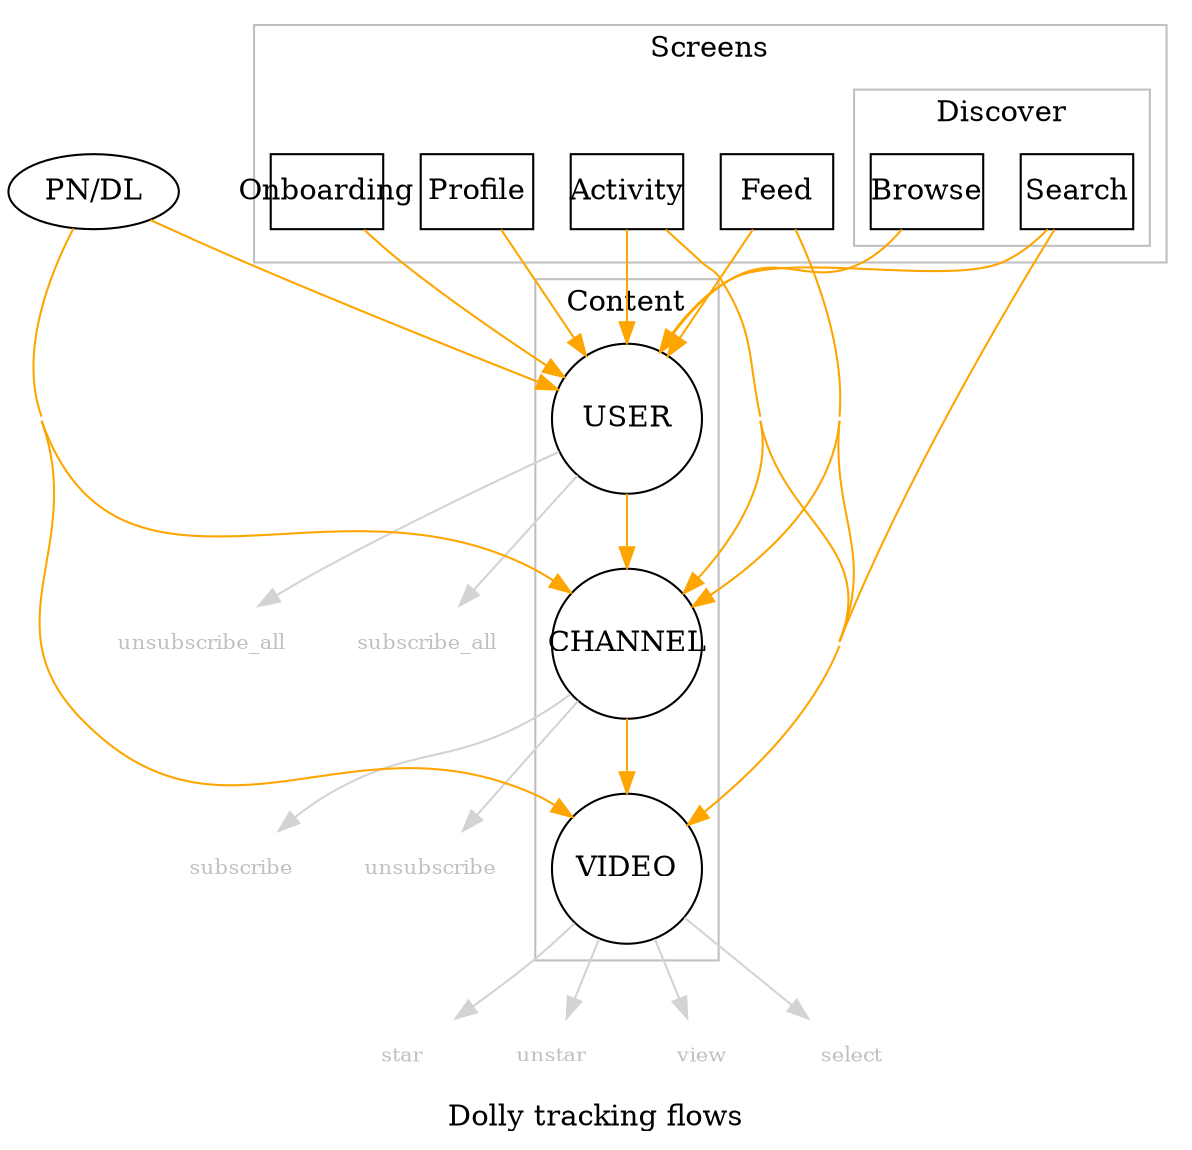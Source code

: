 digraph tracking {
	label = "Dolly tracking flows";
	concentrate = true;
	splines = true;

	edge [color=orange];

	subgraph cluster0 {
		label = Content;
		color = grey;
		node [shape=circle,fixedsize=true,width=1];
		USER -> CHANNEL -> VIDEO;
	}

	subgraph cluster1 {
		label = Screens;
		color = grey;
		node [shape=box,fixedsize=true];

		Profile -> { USER }
		Feed -> { USER; CHANNEL; VIDEO }
		Activity -> { USER; CHANNEL; VIDEO }
		Onboarding -> { USER }

		subgraph cluster2 {
			label = Discover;
			Browse -> { USER }
			Search -> { USER; VIDEO; }
		}
	}

	{
		"PN/DL" -> { USER; CHANNEL; VIDEO }
	}

	{
		edge [color=lightgrey];
		node [fontcolor=grey,fontsize=10,shape=none];
		USER -> { subscribe_all; unsubscribe_all }
		CHANNEL -> { subscribe; unsubscribe }
		VIDEO -> { star; unstar; view; select }
	}
}
